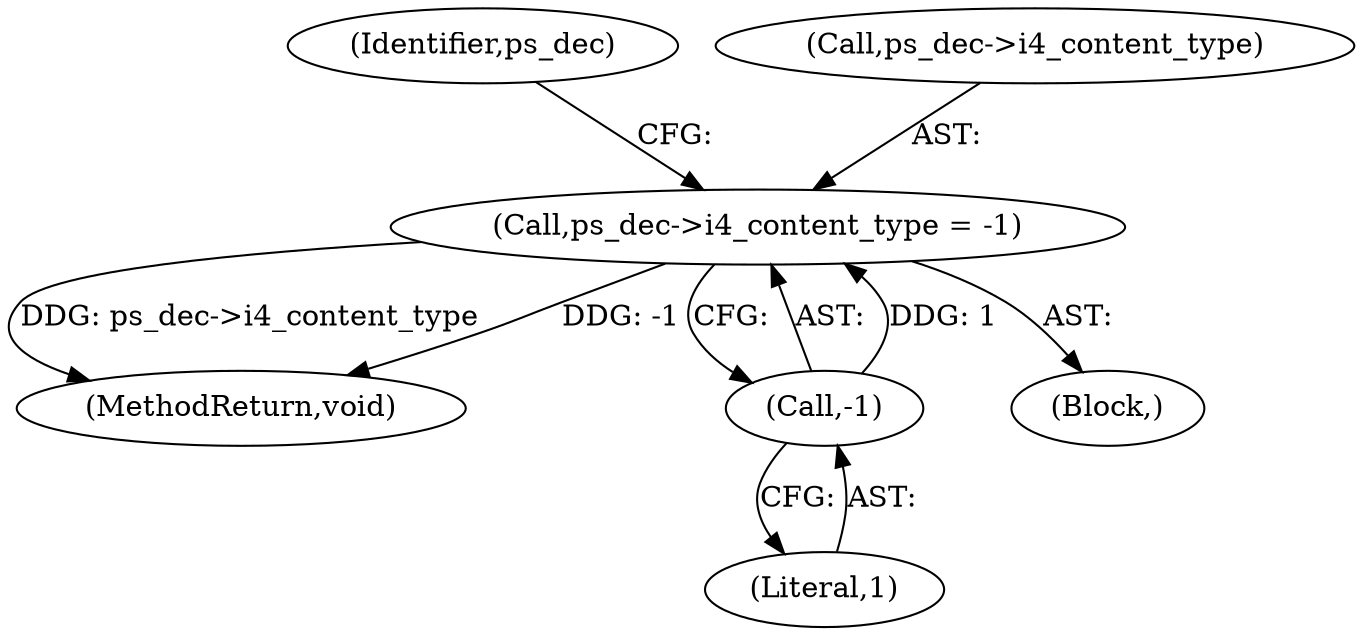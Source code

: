 digraph "0_Android_cc676ebd95247646e67907ccab150fb77a847335@pointer" {
"1000681" [label="(Call,ps_dec->i4_content_type = -1)"];
"1000685" [label="(Call,-1)"];
"1000689" [label="(Identifier,ps_dec)"];
"1000682" [label="(Call,ps_dec->i4_content_type)"];
"1000963" [label="(MethodReturn,void)"];
"1000686" [label="(Literal,1)"];
"1000121" [label="(Block,)"];
"1000681" [label="(Call,ps_dec->i4_content_type = -1)"];
"1000685" [label="(Call,-1)"];
"1000681" -> "1000121"  [label="AST: "];
"1000681" -> "1000685"  [label="CFG: "];
"1000682" -> "1000681"  [label="AST: "];
"1000685" -> "1000681"  [label="AST: "];
"1000689" -> "1000681"  [label="CFG: "];
"1000681" -> "1000963"  [label="DDG: ps_dec->i4_content_type"];
"1000681" -> "1000963"  [label="DDG: -1"];
"1000685" -> "1000681"  [label="DDG: 1"];
"1000685" -> "1000686"  [label="CFG: "];
"1000686" -> "1000685"  [label="AST: "];
}
